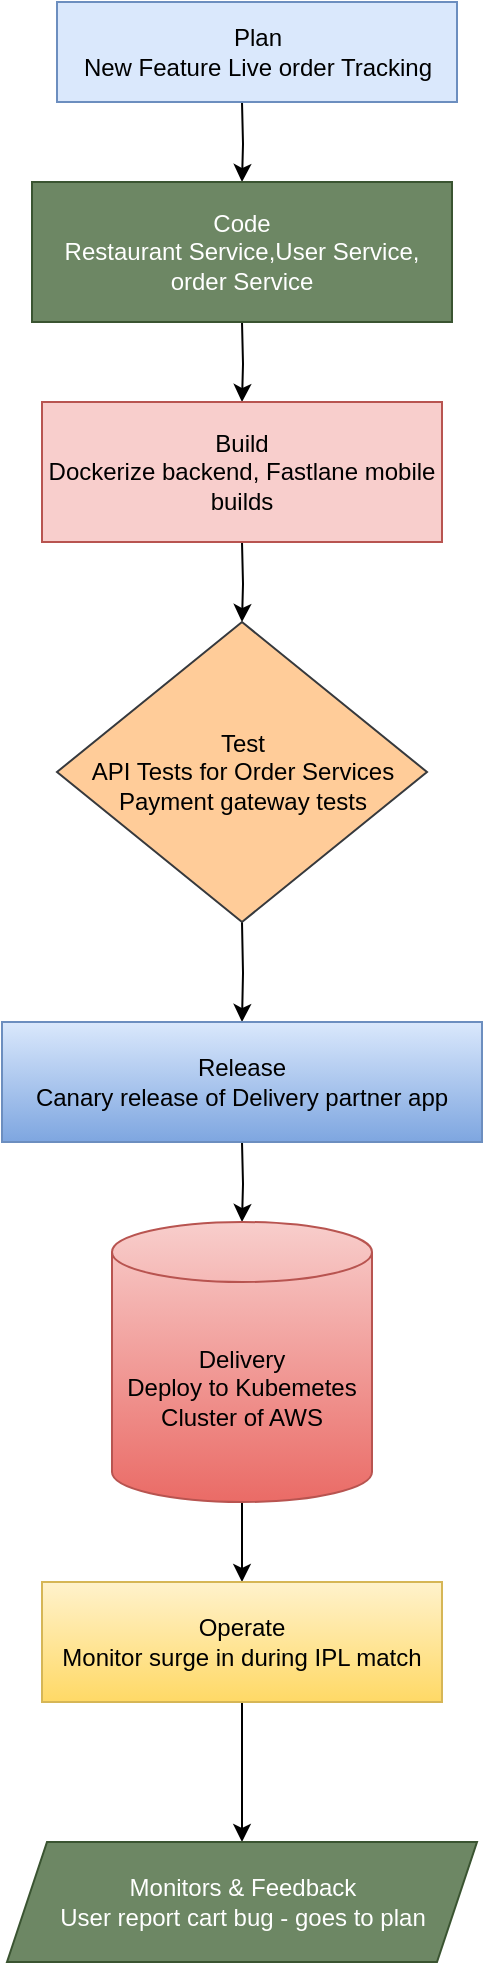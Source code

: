 <mxfile version="28.2.3">
  <diagram name="Page-1" id="PtBxwBI_xKI_IbEeEdQi">
    <mxGraphModel dx="1034" dy="570" grid="1" gridSize="10" guides="1" tooltips="1" connect="1" arrows="1" fold="1" page="1" pageScale="1" pageWidth="850" pageHeight="1100" math="0" shadow="0">
      <root>
        <mxCell id="0" />
        <mxCell id="1" parent="0" />
        <mxCell id="gRMjdXTQtE1Ws79_6imO-9" value="" style="edgeStyle=orthogonalEdgeStyle;rounded=0;orthogonalLoop=1;jettySize=auto;html=1;" edge="1" parent="1" target="gRMjdXTQtE1Ws79_6imO-8">
          <mxGeometry relative="1" as="geometry">
            <mxPoint x="400" y="130" as="sourcePoint" />
          </mxGeometry>
        </mxCell>
        <mxCell id="gRMjdXTQtE1Ws79_6imO-6" value="Plan&lt;div&gt;New Feature Live order Tracking&lt;/div&gt;" style="rounded=0;whiteSpace=wrap;html=1;fillColor=#dae8fc;strokeColor=#6c8ebf;" vertex="1" parent="1">
          <mxGeometry x="307.5" y="80" width="200" height="50" as="geometry" />
        </mxCell>
        <mxCell id="gRMjdXTQtE1Ws79_6imO-11" value="" style="edgeStyle=orthogonalEdgeStyle;rounded=0;orthogonalLoop=1;jettySize=auto;html=1;" edge="1" parent="1" target="gRMjdXTQtE1Ws79_6imO-10">
          <mxGeometry relative="1" as="geometry">
            <mxPoint x="400" y="240" as="sourcePoint" />
          </mxGeometry>
        </mxCell>
        <mxCell id="gRMjdXTQtE1Ws79_6imO-8" value="&lt;div&gt;Code&lt;/div&gt;&lt;div&gt;Restaurant Service,User Service, order Service&lt;/div&gt;" style="rounded=0;whiteSpace=wrap;html=1;fillColor=#6d8764;fontColor=#ffffff;strokeColor=#3A5431;" vertex="1" parent="1">
          <mxGeometry x="295" y="170" width="210" height="70" as="geometry" />
        </mxCell>
        <mxCell id="gRMjdXTQtE1Ws79_6imO-14" value="" style="edgeStyle=orthogonalEdgeStyle;rounded=0;orthogonalLoop=1;jettySize=auto;html=1;" edge="1" parent="1" target="gRMjdXTQtE1Ws79_6imO-12">
          <mxGeometry relative="1" as="geometry">
            <mxPoint x="400" y="350" as="sourcePoint" />
          </mxGeometry>
        </mxCell>
        <mxCell id="gRMjdXTQtE1Ws79_6imO-10" value="Build&lt;div&gt;Dockerize backend, Fastlane mobile builds&lt;/div&gt;" style="rounded=0;whiteSpace=wrap;html=1;fillColor=#f8cecc;strokeColor=#b85450;" vertex="1" parent="1">
          <mxGeometry x="300" y="280" width="200" height="70" as="geometry" />
        </mxCell>
        <mxCell id="gRMjdXTQtE1Ws79_6imO-16" value="" style="edgeStyle=orthogonalEdgeStyle;rounded=0;orthogonalLoop=1;jettySize=auto;html=1;" edge="1" parent="1" target="gRMjdXTQtE1Ws79_6imO-15">
          <mxGeometry relative="1" as="geometry">
            <mxPoint x="400" y="540" as="sourcePoint" />
            <Array as="points" />
          </mxGeometry>
        </mxCell>
        <mxCell id="gRMjdXTQtE1Ws79_6imO-12" value="Test&lt;div&gt;API Tests for Order Services&lt;/div&gt;&lt;div&gt;Payment gateway tests&lt;/div&gt;" style="rhombus;whiteSpace=wrap;html=1;fillColor=#ffcc99;strokeColor=#36393d;" vertex="1" parent="1">
          <mxGeometry x="307.5" y="390" width="185" height="150" as="geometry" />
        </mxCell>
        <mxCell id="gRMjdXTQtE1Ws79_6imO-18" value="" style="edgeStyle=orthogonalEdgeStyle;rounded=0;orthogonalLoop=1;jettySize=auto;html=1;" edge="1" parent="1" target="gRMjdXTQtE1Ws79_6imO-17">
          <mxGeometry relative="1" as="geometry">
            <mxPoint x="400" y="650" as="sourcePoint" />
          </mxGeometry>
        </mxCell>
        <mxCell id="gRMjdXTQtE1Ws79_6imO-15" value="Release&lt;div&gt;Canary release of Delivery partner app&lt;/div&gt;" style="rounded=0;whiteSpace=wrap;html=1;fillColor=#dae8fc;gradientColor=#7ea6e0;strokeColor=#6c8ebf;" vertex="1" parent="1">
          <mxGeometry x="280" y="590" width="240" height="60" as="geometry" />
        </mxCell>
        <mxCell id="gRMjdXTQtE1Ws79_6imO-20" value="" style="edgeStyle=orthogonalEdgeStyle;rounded=0;orthogonalLoop=1;jettySize=auto;html=1;" edge="1" parent="1" source="gRMjdXTQtE1Ws79_6imO-17" target="gRMjdXTQtE1Ws79_6imO-19">
          <mxGeometry relative="1" as="geometry" />
        </mxCell>
        <mxCell id="gRMjdXTQtE1Ws79_6imO-17" value="Delivery&lt;div&gt;Deploy to Kubemetes&lt;/div&gt;&lt;div&gt;Cluster of AWS&lt;/div&gt;" style="shape=cylinder3;whiteSpace=wrap;html=1;boundedLbl=1;backgroundOutline=1;size=15;fillColor=#f8cecc;gradientColor=#ea6b66;strokeColor=#b85450;" vertex="1" parent="1">
          <mxGeometry x="335" y="690" width="130" height="140" as="geometry" />
        </mxCell>
        <mxCell id="gRMjdXTQtE1Ws79_6imO-24" value="" style="edgeStyle=orthogonalEdgeStyle;rounded=0;orthogonalLoop=1;jettySize=auto;html=1;exitX=0.5;exitY=1;exitDx=0;exitDy=0;" edge="1" parent="1" source="gRMjdXTQtE1Ws79_6imO-19" target="gRMjdXTQtE1Ws79_6imO-21">
          <mxGeometry relative="1" as="geometry">
            <mxPoint x="400" y="960" as="sourcePoint" />
          </mxGeometry>
        </mxCell>
        <mxCell id="gRMjdXTQtE1Ws79_6imO-19" value="Operate&lt;div&gt;Monitor surge in during IPL match&lt;/div&gt;" style="rounded=0;whiteSpace=wrap;html=1;fillColor=#fff2cc;gradientColor=#ffd966;strokeColor=#d6b656;" vertex="1" parent="1">
          <mxGeometry x="300" y="870" width="200" height="60" as="geometry" />
        </mxCell>
        <mxCell id="gRMjdXTQtE1Ws79_6imO-21" value="Monitors &amp;amp; Feedback&lt;div&gt;User report cart bug - goes to plan&lt;/div&gt;" style="shape=parallelogram;perimeter=parallelogramPerimeter;whiteSpace=wrap;html=1;fixedSize=1;fillColor=#6d8764;fontColor=#ffffff;strokeColor=#3A5431;" vertex="1" parent="1">
          <mxGeometry x="282.5" y="1000" width="235" height="60" as="geometry" />
        </mxCell>
      </root>
    </mxGraphModel>
  </diagram>
</mxfile>
